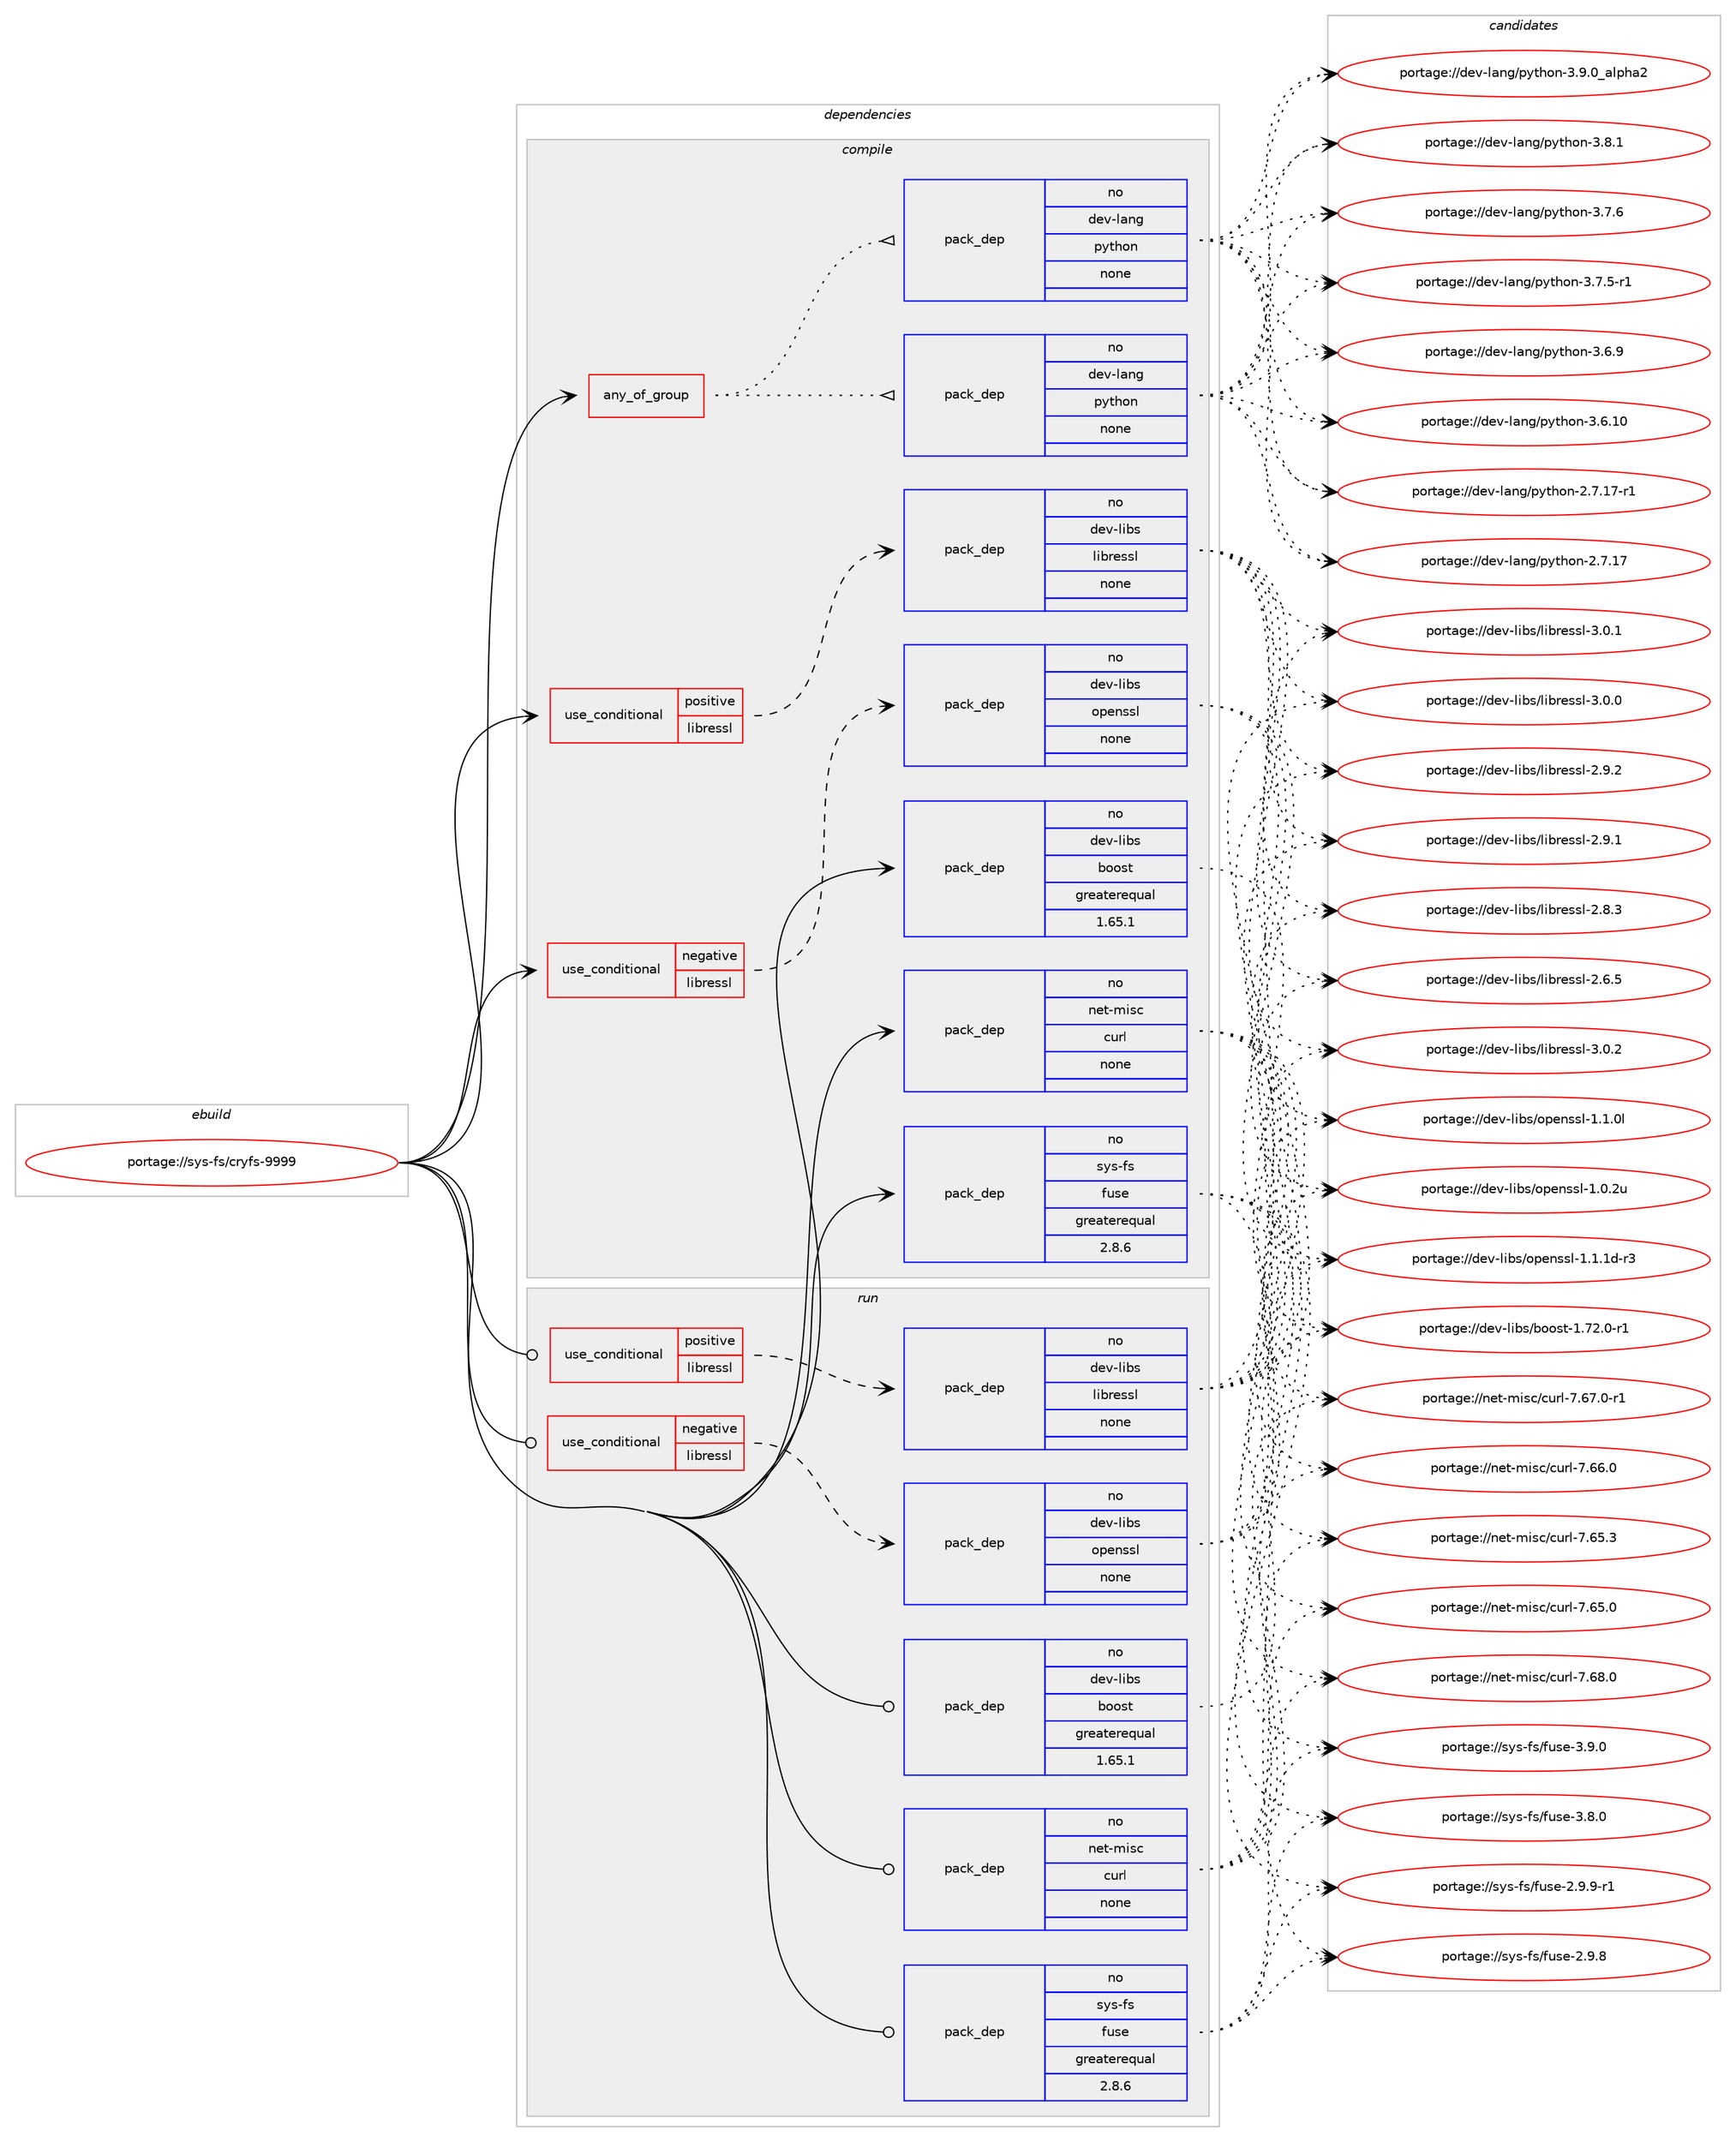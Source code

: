 digraph prolog {

# *************
# Graph options
# *************

newrank=true;
concentrate=true;
compound=true;
graph [rankdir=LR,fontname=Helvetica,fontsize=10,ranksep=1.5];#, ranksep=2.5, nodesep=0.2];
edge  [arrowhead=vee];
node  [fontname=Helvetica,fontsize=10];

# **********
# The ebuild
# **********

subgraph cluster_leftcol {
color=gray;
rank=same;
label=<<i>ebuild</i>>;
id [label="portage://sys-fs/cryfs-9999", color=red, width=4, href="../sys-fs/cryfs-9999.svg"];
}

# ****************
# The dependencies
# ****************

subgraph cluster_midcol {
color=gray;
label=<<i>dependencies</i>>;
subgraph cluster_compile {
fillcolor="#eeeeee";
style=filled;
label=<<i>compile</i>>;
subgraph any963 {
dependency44720 [label=<<TABLE BORDER="0" CELLBORDER="1" CELLSPACING="0" CELLPADDING="4"><TR><TD CELLPADDING="10">any_of_group</TD></TR></TABLE>>, shape=none, color=red];subgraph pack34913 {
dependency44721 [label=<<TABLE BORDER="0" CELLBORDER="1" CELLSPACING="0" CELLPADDING="4" WIDTH="220"><TR><TD ROWSPAN="6" CELLPADDING="30">pack_dep</TD></TR><TR><TD WIDTH="110">no</TD></TR><TR><TD>dev-lang</TD></TR><TR><TD>python</TD></TR><TR><TD>none</TD></TR><TR><TD></TD></TR></TABLE>>, shape=none, color=blue];
}
dependency44720:e -> dependency44721:w [weight=20,style="dotted",arrowhead="oinv"];
subgraph pack34914 {
dependency44722 [label=<<TABLE BORDER="0" CELLBORDER="1" CELLSPACING="0" CELLPADDING="4" WIDTH="220"><TR><TD ROWSPAN="6" CELLPADDING="30">pack_dep</TD></TR><TR><TD WIDTH="110">no</TD></TR><TR><TD>dev-lang</TD></TR><TR><TD>python</TD></TR><TR><TD>none</TD></TR><TR><TD></TD></TR></TABLE>>, shape=none, color=blue];
}
dependency44720:e -> dependency44722:w [weight=20,style="dotted",arrowhead="oinv"];
}
id:e -> dependency44720:w [weight=20,style="solid",arrowhead="vee"];
subgraph cond8795 {
dependency44723 [label=<<TABLE BORDER="0" CELLBORDER="1" CELLSPACING="0" CELLPADDING="4"><TR><TD ROWSPAN="3" CELLPADDING="10">use_conditional</TD></TR><TR><TD>negative</TD></TR><TR><TD>libressl</TD></TR></TABLE>>, shape=none, color=red];
subgraph pack34915 {
dependency44724 [label=<<TABLE BORDER="0" CELLBORDER="1" CELLSPACING="0" CELLPADDING="4" WIDTH="220"><TR><TD ROWSPAN="6" CELLPADDING="30">pack_dep</TD></TR><TR><TD WIDTH="110">no</TD></TR><TR><TD>dev-libs</TD></TR><TR><TD>openssl</TD></TR><TR><TD>none</TD></TR><TR><TD></TD></TR></TABLE>>, shape=none, color=blue];
}
dependency44723:e -> dependency44724:w [weight=20,style="dashed",arrowhead="vee"];
}
id:e -> dependency44723:w [weight=20,style="solid",arrowhead="vee"];
subgraph cond8796 {
dependency44725 [label=<<TABLE BORDER="0" CELLBORDER="1" CELLSPACING="0" CELLPADDING="4"><TR><TD ROWSPAN="3" CELLPADDING="10">use_conditional</TD></TR><TR><TD>positive</TD></TR><TR><TD>libressl</TD></TR></TABLE>>, shape=none, color=red];
subgraph pack34916 {
dependency44726 [label=<<TABLE BORDER="0" CELLBORDER="1" CELLSPACING="0" CELLPADDING="4" WIDTH="220"><TR><TD ROWSPAN="6" CELLPADDING="30">pack_dep</TD></TR><TR><TD WIDTH="110">no</TD></TR><TR><TD>dev-libs</TD></TR><TR><TD>libressl</TD></TR><TR><TD>none</TD></TR><TR><TD></TD></TR></TABLE>>, shape=none, color=blue];
}
dependency44725:e -> dependency44726:w [weight=20,style="dashed",arrowhead="vee"];
}
id:e -> dependency44725:w [weight=20,style="solid",arrowhead="vee"];
subgraph pack34917 {
dependency44727 [label=<<TABLE BORDER="0" CELLBORDER="1" CELLSPACING="0" CELLPADDING="4" WIDTH="220"><TR><TD ROWSPAN="6" CELLPADDING="30">pack_dep</TD></TR><TR><TD WIDTH="110">no</TD></TR><TR><TD>dev-libs</TD></TR><TR><TD>boost</TD></TR><TR><TD>greaterequal</TD></TR><TR><TD>1.65.1</TD></TR></TABLE>>, shape=none, color=blue];
}
id:e -> dependency44727:w [weight=20,style="solid",arrowhead="vee"];
subgraph pack34918 {
dependency44728 [label=<<TABLE BORDER="0" CELLBORDER="1" CELLSPACING="0" CELLPADDING="4" WIDTH="220"><TR><TD ROWSPAN="6" CELLPADDING="30">pack_dep</TD></TR><TR><TD WIDTH="110">no</TD></TR><TR><TD>net-misc</TD></TR><TR><TD>curl</TD></TR><TR><TD>none</TD></TR><TR><TD></TD></TR></TABLE>>, shape=none, color=blue];
}
id:e -> dependency44728:w [weight=20,style="solid",arrowhead="vee"];
subgraph pack34919 {
dependency44729 [label=<<TABLE BORDER="0" CELLBORDER="1" CELLSPACING="0" CELLPADDING="4" WIDTH="220"><TR><TD ROWSPAN="6" CELLPADDING="30">pack_dep</TD></TR><TR><TD WIDTH="110">no</TD></TR><TR><TD>sys-fs</TD></TR><TR><TD>fuse</TD></TR><TR><TD>greaterequal</TD></TR><TR><TD>2.8.6</TD></TR></TABLE>>, shape=none, color=blue];
}
id:e -> dependency44729:w [weight=20,style="solid",arrowhead="vee"];
}
subgraph cluster_compileandrun {
fillcolor="#eeeeee";
style=filled;
label=<<i>compile and run</i>>;
}
subgraph cluster_run {
fillcolor="#eeeeee";
style=filled;
label=<<i>run</i>>;
subgraph cond8797 {
dependency44730 [label=<<TABLE BORDER="0" CELLBORDER="1" CELLSPACING="0" CELLPADDING="4"><TR><TD ROWSPAN="3" CELLPADDING="10">use_conditional</TD></TR><TR><TD>negative</TD></TR><TR><TD>libressl</TD></TR></TABLE>>, shape=none, color=red];
subgraph pack34920 {
dependency44731 [label=<<TABLE BORDER="0" CELLBORDER="1" CELLSPACING="0" CELLPADDING="4" WIDTH="220"><TR><TD ROWSPAN="6" CELLPADDING="30">pack_dep</TD></TR><TR><TD WIDTH="110">no</TD></TR><TR><TD>dev-libs</TD></TR><TR><TD>openssl</TD></TR><TR><TD>none</TD></TR><TR><TD></TD></TR></TABLE>>, shape=none, color=blue];
}
dependency44730:e -> dependency44731:w [weight=20,style="dashed",arrowhead="vee"];
}
id:e -> dependency44730:w [weight=20,style="solid",arrowhead="odot"];
subgraph cond8798 {
dependency44732 [label=<<TABLE BORDER="0" CELLBORDER="1" CELLSPACING="0" CELLPADDING="4"><TR><TD ROWSPAN="3" CELLPADDING="10">use_conditional</TD></TR><TR><TD>positive</TD></TR><TR><TD>libressl</TD></TR></TABLE>>, shape=none, color=red];
subgraph pack34921 {
dependency44733 [label=<<TABLE BORDER="0" CELLBORDER="1" CELLSPACING="0" CELLPADDING="4" WIDTH="220"><TR><TD ROWSPAN="6" CELLPADDING="30">pack_dep</TD></TR><TR><TD WIDTH="110">no</TD></TR><TR><TD>dev-libs</TD></TR><TR><TD>libressl</TD></TR><TR><TD>none</TD></TR><TR><TD></TD></TR></TABLE>>, shape=none, color=blue];
}
dependency44732:e -> dependency44733:w [weight=20,style="dashed",arrowhead="vee"];
}
id:e -> dependency44732:w [weight=20,style="solid",arrowhead="odot"];
subgraph pack34922 {
dependency44734 [label=<<TABLE BORDER="0" CELLBORDER="1" CELLSPACING="0" CELLPADDING="4" WIDTH="220"><TR><TD ROWSPAN="6" CELLPADDING="30">pack_dep</TD></TR><TR><TD WIDTH="110">no</TD></TR><TR><TD>dev-libs</TD></TR><TR><TD>boost</TD></TR><TR><TD>greaterequal</TD></TR><TR><TD>1.65.1</TD></TR></TABLE>>, shape=none, color=blue];
}
id:e -> dependency44734:w [weight=20,style="solid",arrowhead="odot"];
subgraph pack34923 {
dependency44735 [label=<<TABLE BORDER="0" CELLBORDER="1" CELLSPACING="0" CELLPADDING="4" WIDTH="220"><TR><TD ROWSPAN="6" CELLPADDING="30">pack_dep</TD></TR><TR><TD WIDTH="110">no</TD></TR><TR><TD>net-misc</TD></TR><TR><TD>curl</TD></TR><TR><TD>none</TD></TR><TR><TD></TD></TR></TABLE>>, shape=none, color=blue];
}
id:e -> dependency44735:w [weight=20,style="solid",arrowhead="odot"];
subgraph pack34924 {
dependency44736 [label=<<TABLE BORDER="0" CELLBORDER="1" CELLSPACING="0" CELLPADDING="4" WIDTH="220"><TR><TD ROWSPAN="6" CELLPADDING="30">pack_dep</TD></TR><TR><TD WIDTH="110">no</TD></TR><TR><TD>sys-fs</TD></TR><TR><TD>fuse</TD></TR><TR><TD>greaterequal</TD></TR><TR><TD>2.8.6</TD></TR></TABLE>>, shape=none, color=blue];
}
id:e -> dependency44736:w [weight=20,style="solid",arrowhead="odot"];
}
}

# **************
# The candidates
# **************

subgraph cluster_choices {
rank=same;
color=gray;
label=<<i>candidates</i>>;

subgraph choice34913 {
color=black;
nodesep=1;
choice10010111845108971101034711212111610411111045514657464895971081121049750 [label="portage://dev-lang/python-3.9.0_alpha2", color=red, width=4,href="../dev-lang/python-3.9.0_alpha2.svg"];
choice100101118451089711010347112121116104111110455146564649 [label="portage://dev-lang/python-3.8.1", color=red, width=4,href="../dev-lang/python-3.8.1.svg"];
choice100101118451089711010347112121116104111110455146554654 [label="portage://dev-lang/python-3.7.6", color=red, width=4,href="../dev-lang/python-3.7.6.svg"];
choice1001011184510897110103471121211161041111104551465546534511449 [label="portage://dev-lang/python-3.7.5-r1", color=red, width=4,href="../dev-lang/python-3.7.5-r1.svg"];
choice100101118451089711010347112121116104111110455146544657 [label="portage://dev-lang/python-3.6.9", color=red, width=4,href="../dev-lang/python-3.6.9.svg"];
choice10010111845108971101034711212111610411111045514654464948 [label="portage://dev-lang/python-3.6.10", color=red, width=4,href="../dev-lang/python-3.6.10.svg"];
choice100101118451089711010347112121116104111110455046554649554511449 [label="portage://dev-lang/python-2.7.17-r1", color=red, width=4,href="../dev-lang/python-2.7.17-r1.svg"];
choice10010111845108971101034711212111610411111045504655464955 [label="portage://dev-lang/python-2.7.17", color=red, width=4,href="../dev-lang/python-2.7.17.svg"];
dependency44721:e -> choice10010111845108971101034711212111610411111045514657464895971081121049750:w [style=dotted,weight="100"];
dependency44721:e -> choice100101118451089711010347112121116104111110455146564649:w [style=dotted,weight="100"];
dependency44721:e -> choice100101118451089711010347112121116104111110455146554654:w [style=dotted,weight="100"];
dependency44721:e -> choice1001011184510897110103471121211161041111104551465546534511449:w [style=dotted,weight="100"];
dependency44721:e -> choice100101118451089711010347112121116104111110455146544657:w [style=dotted,weight="100"];
dependency44721:e -> choice10010111845108971101034711212111610411111045514654464948:w [style=dotted,weight="100"];
dependency44721:e -> choice100101118451089711010347112121116104111110455046554649554511449:w [style=dotted,weight="100"];
dependency44721:e -> choice10010111845108971101034711212111610411111045504655464955:w [style=dotted,weight="100"];
}
subgraph choice34914 {
color=black;
nodesep=1;
choice10010111845108971101034711212111610411111045514657464895971081121049750 [label="portage://dev-lang/python-3.9.0_alpha2", color=red, width=4,href="../dev-lang/python-3.9.0_alpha2.svg"];
choice100101118451089711010347112121116104111110455146564649 [label="portage://dev-lang/python-3.8.1", color=red, width=4,href="../dev-lang/python-3.8.1.svg"];
choice100101118451089711010347112121116104111110455146554654 [label="portage://dev-lang/python-3.7.6", color=red, width=4,href="../dev-lang/python-3.7.6.svg"];
choice1001011184510897110103471121211161041111104551465546534511449 [label="portage://dev-lang/python-3.7.5-r1", color=red, width=4,href="../dev-lang/python-3.7.5-r1.svg"];
choice100101118451089711010347112121116104111110455146544657 [label="portage://dev-lang/python-3.6.9", color=red, width=4,href="../dev-lang/python-3.6.9.svg"];
choice10010111845108971101034711212111610411111045514654464948 [label="portage://dev-lang/python-3.6.10", color=red, width=4,href="../dev-lang/python-3.6.10.svg"];
choice100101118451089711010347112121116104111110455046554649554511449 [label="portage://dev-lang/python-2.7.17-r1", color=red, width=4,href="../dev-lang/python-2.7.17-r1.svg"];
choice10010111845108971101034711212111610411111045504655464955 [label="portage://dev-lang/python-2.7.17", color=red, width=4,href="../dev-lang/python-2.7.17.svg"];
dependency44722:e -> choice10010111845108971101034711212111610411111045514657464895971081121049750:w [style=dotted,weight="100"];
dependency44722:e -> choice100101118451089711010347112121116104111110455146564649:w [style=dotted,weight="100"];
dependency44722:e -> choice100101118451089711010347112121116104111110455146554654:w [style=dotted,weight="100"];
dependency44722:e -> choice1001011184510897110103471121211161041111104551465546534511449:w [style=dotted,weight="100"];
dependency44722:e -> choice100101118451089711010347112121116104111110455146544657:w [style=dotted,weight="100"];
dependency44722:e -> choice10010111845108971101034711212111610411111045514654464948:w [style=dotted,weight="100"];
dependency44722:e -> choice100101118451089711010347112121116104111110455046554649554511449:w [style=dotted,weight="100"];
dependency44722:e -> choice10010111845108971101034711212111610411111045504655464955:w [style=dotted,weight="100"];
}
subgraph choice34915 {
color=black;
nodesep=1;
choice1001011184510810598115471111121011101151151084549464946491004511451 [label="portage://dev-libs/openssl-1.1.1d-r3", color=red, width=4,href="../dev-libs/openssl-1.1.1d-r3.svg"];
choice100101118451081059811547111112101110115115108454946494648108 [label="portage://dev-libs/openssl-1.1.0l", color=red, width=4,href="../dev-libs/openssl-1.1.0l.svg"];
choice100101118451081059811547111112101110115115108454946484650117 [label="portage://dev-libs/openssl-1.0.2u", color=red, width=4,href="../dev-libs/openssl-1.0.2u.svg"];
dependency44724:e -> choice1001011184510810598115471111121011101151151084549464946491004511451:w [style=dotted,weight="100"];
dependency44724:e -> choice100101118451081059811547111112101110115115108454946494648108:w [style=dotted,weight="100"];
dependency44724:e -> choice100101118451081059811547111112101110115115108454946484650117:w [style=dotted,weight="100"];
}
subgraph choice34916 {
color=black;
nodesep=1;
choice10010111845108105981154710810598114101115115108455146484650 [label="portage://dev-libs/libressl-3.0.2", color=red, width=4,href="../dev-libs/libressl-3.0.2.svg"];
choice10010111845108105981154710810598114101115115108455146484649 [label="portage://dev-libs/libressl-3.0.1", color=red, width=4,href="../dev-libs/libressl-3.0.1.svg"];
choice10010111845108105981154710810598114101115115108455146484648 [label="portage://dev-libs/libressl-3.0.0", color=red, width=4,href="../dev-libs/libressl-3.0.0.svg"];
choice10010111845108105981154710810598114101115115108455046574650 [label="portage://dev-libs/libressl-2.9.2", color=red, width=4,href="../dev-libs/libressl-2.9.2.svg"];
choice10010111845108105981154710810598114101115115108455046574649 [label="portage://dev-libs/libressl-2.9.1", color=red, width=4,href="../dev-libs/libressl-2.9.1.svg"];
choice10010111845108105981154710810598114101115115108455046564651 [label="portage://dev-libs/libressl-2.8.3", color=red, width=4,href="../dev-libs/libressl-2.8.3.svg"];
choice10010111845108105981154710810598114101115115108455046544653 [label="portage://dev-libs/libressl-2.6.5", color=red, width=4,href="../dev-libs/libressl-2.6.5.svg"];
dependency44726:e -> choice10010111845108105981154710810598114101115115108455146484650:w [style=dotted,weight="100"];
dependency44726:e -> choice10010111845108105981154710810598114101115115108455146484649:w [style=dotted,weight="100"];
dependency44726:e -> choice10010111845108105981154710810598114101115115108455146484648:w [style=dotted,weight="100"];
dependency44726:e -> choice10010111845108105981154710810598114101115115108455046574650:w [style=dotted,weight="100"];
dependency44726:e -> choice10010111845108105981154710810598114101115115108455046574649:w [style=dotted,weight="100"];
dependency44726:e -> choice10010111845108105981154710810598114101115115108455046564651:w [style=dotted,weight="100"];
dependency44726:e -> choice10010111845108105981154710810598114101115115108455046544653:w [style=dotted,weight="100"];
}
subgraph choice34917 {
color=black;
nodesep=1;
choice10010111845108105981154798111111115116454946555046484511449 [label="portage://dev-libs/boost-1.72.0-r1", color=red, width=4,href="../dev-libs/boost-1.72.0-r1.svg"];
dependency44727:e -> choice10010111845108105981154798111111115116454946555046484511449:w [style=dotted,weight="100"];
}
subgraph choice34918 {
color=black;
nodesep=1;
choice1101011164510910511599479911711410845554654564648 [label="portage://net-misc/curl-7.68.0", color=red, width=4,href="../net-misc/curl-7.68.0.svg"];
choice11010111645109105115994799117114108455546545546484511449 [label="portage://net-misc/curl-7.67.0-r1", color=red, width=4,href="../net-misc/curl-7.67.0-r1.svg"];
choice1101011164510910511599479911711410845554654544648 [label="portage://net-misc/curl-7.66.0", color=red, width=4,href="../net-misc/curl-7.66.0.svg"];
choice1101011164510910511599479911711410845554654534651 [label="portage://net-misc/curl-7.65.3", color=red, width=4,href="../net-misc/curl-7.65.3.svg"];
choice1101011164510910511599479911711410845554654534648 [label="portage://net-misc/curl-7.65.0", color=red, width=4,href="../net-misc/curl-7.65.0.svg"];
dependency44728:e -> choice1101011164510910511599479911711410845554654564648:w [style=dotted,weight="100"];
dependency44728:e -> choice11010111645109105115994799117114108455546545546484511449:w [style=dotted,weight="100"];
dependency44728:e -> choice1101011164510910511599479911711410845554654544648:w [style=dotted,weight="100"];
dependency44728:e -> choice1101011164510910511599479911711410845554654534651:w [style=dotted,weight="100"];
dependency44728:e -> choice1101011164510910511599479911711410845554654534648:w [style=dotted,weight="100"];
}
subgraph choice34919 {
color=black;
nodesep=1;
choice1151211154510211547102117115101455146574648 [label="portage://sys-fs/fuse-3.9.0", color=red, width=4,href="../sys-fs/fuse-3.9.0.svg"];
choice1151211154510211547102117115101455146564648 [label="portage://sys-fs/fuse-3.8.0", color=red, width=4,href="../sys-fs/fuse-3.8.0.svg"];
choice11512111545102115471021171151014550465746574511449 [label="portage://sys-fs/fuse-2.9.9-r1", color=red, width=4,href="../sys-fs/fuse-2.9.9-r1.svg"];
choice1151211154510211547102117115101455046574656 [label="portage://sys-fs/fuse-2.9.8", color=red, width=4,href="../sys-fs/fuse-2.9.8.svg"];
dependency44729:e -> choice1151211154510211547102117115101455146574648:w [style=dotted,weight="100"];
dependency44729:e -> choice1151211154510211547102117115101455146564648:w [style=dotted,weight="100"];
dependency44729:e -> choice11512111545102115471021171151014550465746574511449:w [style=dotted,weight="100"];
dependency44729:e -> choice1151211154510211547102117115101455046574656:w [style=dotted,weight="100"];
}
subgraph choice34920 {
color=black;
nodesep=1;
choice1001011184510810598115471111121011101151151084549464946491004511451 [label="portage://dev-libs/openssl-1.1.1d-r3", color=red, width=4,href="../dev-libs/openssl-1.1.1d-r3.svg"];
choice100101118451081059811547111112101110115115108454946494648108 [label="portage://dev-libs/openssl-1.1.0l", color=red, width=4,href="../dev-libs/openssl-1.1.0l.svg"];
choice100101118451081059811547111112101110115115108454946484650117 [label="portage://dev-libs/openssl-1.0.2u", color=red, width=4,href="../dev-libs/openssl-1.0.2u.svg"];
dependency44731:e -> choice1001011184510810598115471111121011101151151084549464946491004511451:w [style=dotted,weight="100"];
dependency44731:e -> choice100101118451081059811547111112101110115115108454946494648108:w [style=dotted,weight="100"];
dependency44731:e -> choice100101118451081059811547111112101110115115108454946484650117:w [style=dotted,weight="100"];
}
subgraph choice34921 {
color=black;
nodesep=1;
choice10010111845108105981154710810598114101115115108455146484650 [label="portage://dev-libs/libressl-3.0.2", color=red, width=4,href="../dev-libs/libressl-3.0.2.svg"];
choice10010111845108105981154710810598114101115115108455146484649 [label="portage://dev-libs/libressl-3.0.1", color=red, width=4,href="../dev-libs/libressl-3.0.1.svg"];
choice10010111845108105981154710810598114101115115108455146484648 [label="portage://dev-libs/libressl-3.0.0", color=red, width=4,href="../dev-libs/libressl-3.0.0.svg"];
choice10010111845108105981154710810598114101115115108455046574650 [label="portage://dev-libs/libressl-2.9.2", color=red, width=4,href="../dev-libs/libressl-2.9.2.svg"];
choice10010111845108105981154710810598114101115115108455046574649 [label="portage://dev-libs/libressl-2.9.1", color=red, width=4,href="../dev-libs/libressl-2.9.1.svg"];
choice10010111845108105981154710810598114101115115108455046564651 [label="portage://dev-libs/libressl-2.8.3", color=red, width=4,href="../dev-libs/libressl-2.8.3.svg"];
choice10010111845108105981154710810598114101115115108455046544653 [label="portage://dev-libs/libressl-2.6.5", color=red, width=4,href="../dev-libs/libressl-2.6.5.svg"];
dependency44733:e -> choice10010111845108105981154710810598114101115115108455146484650:w [style=dotted,weight="100"];
dependency44733:e -> choice10010111845108105981154710810598114101115115108455146484649:w [style=dotted,weight="100"];
dependency44733:e -> choice10010111845108105981154710810598114101115115108455146484648:w [style=dotted,weight="100"];
dependency44733:e -> choice10010111845108105981154710810598114101115115108455046574650:w [style=dotted,weight="100"];
dependency44733:e -> choice10010111845108105981154710810598114101115115108455046574649:w [style=dotted,weight="100"];
dependency44733:e -> choice10010111845108105981154710810598114101115115108455046564651:w [style=dotted,weight="100"];
dependency44733:e -> choice10010111845108105981154710810598114101115115108455046544653:w [style=dotted,weight="100"];
}
subgraph choice34922 {
color=black;
nodesep=1;
choice10010111845108105981154798111111115116454946555046484511449 [label="portage://dev-libs/boost-1.72.0-r1", color=red, width=4,href="../dev-libs/boost-1.72.0-r1.svg"];
dependency44734:e -> choice10010111845108105981154798111111115116454946555046484511449:w [style=dotted,weight="100"];
}
subgraph choice34923 {
color=black;
nodesep=1;
choice1101011164510910511599479911711410845554654564648 [label="portage://net-misc/curl-7.68.0", color=red, width=4,href="../net-misc/curl-7.68.0.svg"];
choice11010111645109105115994799117114108455546545546484511449 [label="portage://net-misc/curl-7.67.0-r1", color=red, width=4,href="../net-misc/curl-7.67.0-r1.svg"];
choice1101011164510910511599479911711410845554654544648 [label="portage://net-misc/curl-7.66.0", color=red, width=4,href="../net-misc/curl-7.66.0.svg"];
choice1101011164510910511599479911711410845554654534651 [label="portage://net-misc/curl-7.65.3", color=red, width=4,href="../net-misc/curl-7.65.3.svg"];
choice1101011164510910511599479911711410845554654534648 [label="portage://net-misc/curl-7.65.0", color=red, width=4,href="../net-misc/curl-7.65.0.svg"];
dependency44735:e -> choice1101011164510910511599479911711410845554654564648:w [style=dotted,weight="100"];
dependency44735:e -> choice11010111645109105115994799117114108455546545546484511449:w [style=dotted,weight="100"];
dependency44735:e -> choice1101011164510910511599479911711410845554654544648:w [style=dotted,weight="100"];
dependency44735:e -> choice1101011164510910511599479911711410845554654534651:w [style=dotted,weight="100"];
dependency44735:e -> choice1101011164510910511599479911711410845554654534648:w [style=dotted,weight="100"];
}
subgraph choice34924 {
color=black;
nodesep=1;
choice1151211154510211547102117115101455146574648 [label="portage://sys-fs/fuse-3.9.0", color=red, width=4,href="../sys-fs/fuse-3.9.0.svg"];
choice1151211154510211547102117115101455146564648 [label="portage://sys-fs/fuse-3.8.0", color=red, width=4,href="../sys-fs/fuse-3.8.0.svg"];
choice11512111545102115471021171151014550465746574511449 [label="portage://sys-fs/fuse-2.9.9-r1", color=red, width=4,href="../sys-fs/fuse-2.9.9-r1.svg"];
choice1151211154510211547102117115101455046574656 [label="portage://sys-fs/fuse-2.9.8", color=red, width=4,href="../sys-fs/fuse-2.9.8.svg"];
dependency44736:e -> choice1151211154510211547102117115101455146574648:w [style=dotted,weight="100"];
dependency44736:e -> choice1151211154510211547102117115101455146564648:w [style=dotted,weight="100"];
dependency44736:e -> choice11512111545102115471021171151014550465746574511449:w [style=dotted,weight="100"];
dependency44736:e -> choice1151211154510211547102117115101455046574656:w [style=dotted,weight="100"];
}
}

}
